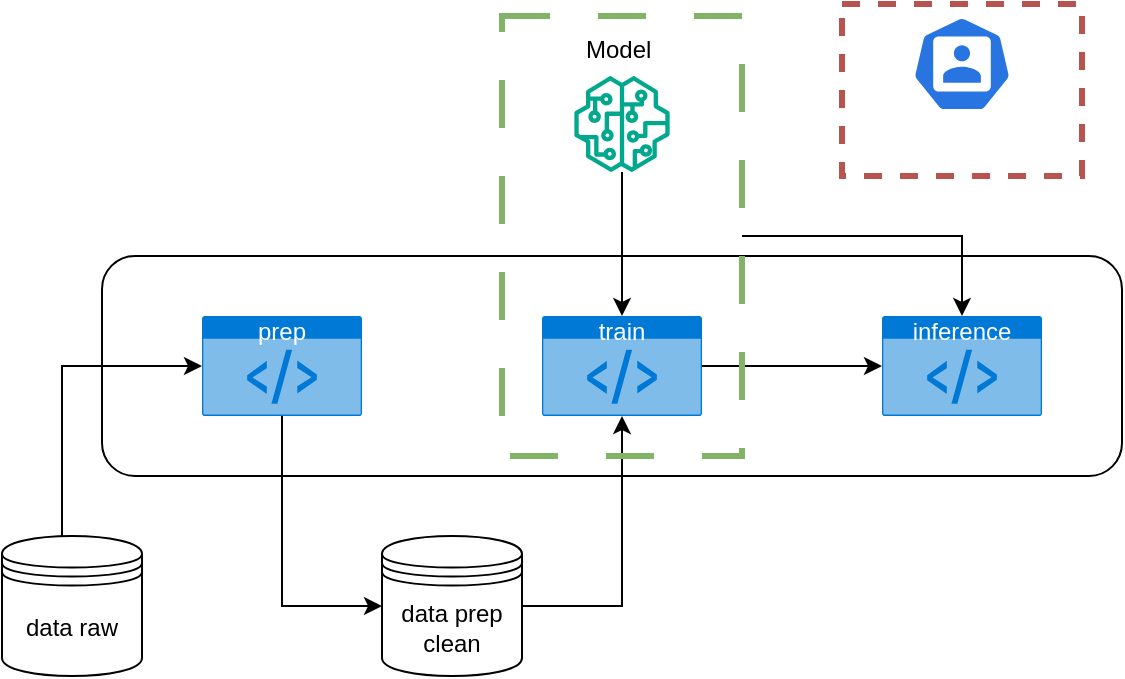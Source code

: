 <mxfile version="24.0.7" type="github">
  <diagram name="Página-1" id="k90E9KC2zX3IGT56wxrb">
    <mxGraphModel dx="1026" dy="565" grid="1" gridSize="10" guides="1" tooltips="1" connect="1" arrows="1" fold="1" page="1" pageScale="1" pageWidth="827" pageHeight="1169" math="0" shadow="0">
      <root>
        <mxCell id="0" />
        <mxCell id="1" parent="0" />
        <mxCell id="WJvdtLQP2YueHtUUwrKF-2" value="" style="rounded=1;whiteSpace=wrap;html=1;" vertex="1" parent="1">
          <mxGeometry x="80" y="140" width="510" height="110" as="geometry" />
        </mxCell>
        <mxCell id="WJvdtLQP2YueHtUUwrKF-12" style="edgeStyle=orthogonalEdgeStyle;rounded=0;orthogonalLoop=1;jettySize=auto;html=1;entryX=0;entryY=0.5;entryDx=0;entryDy=0;" edge="1" parent="1" source="WJvdtLQP2YueHtUUwrKF-1" target="WJvdtLQP2YueHtUUwrKF-11">
          <mxGeometry relative="1" as="geometry">
            <Array as="points">
              <mxPoint x="170" y="315" />
            </Array>
          </mxGeometry>
        </mxCell>
        <mxCell id="WJvdtLQP2YueHtUUwrKF-1" value="prep" style="html=1;whiteSpace=wrap;strokeColor=none;fillColor=#0079D6;labelPosition=center;verticalLabelPosition=middle;verticalAlign=top;align=center;fontSize=12;outlineConnect=0;spacingTop=-6;fontColor=#FFFFFF;sketch=0;shape=mxgraph.sitemap.script;" vertex="1" parent="1">
          <mxGeometry x="130" y="170" width="80" height="50" as="geometry" />
        </mxCell>
        <mxCell id="WJvdtLQP2YueHtUUwrKF-5" value="inference" style="html=1;whiteSpace=wrap;strokeColor=none;fillColor=#0079D6;labelPosition=center;verticalLabelPosition=middle;verticalAlign=top;align=center;fontSize=12;outlineConnect=0;spacingTop=-6;fontColor=#FFFFFF;sketch=0;shape=mxgraph.sitemap.script;" vertex="1" parent="1">
          <mxGeometry x="470" y="170" width="80" height="50" as="geometry" />
        </mxCell>
        <mxCell id="WJvdtLQP2YueHtUUwrKF-6" value="data raw" style="shape=datastore;whiteSpace=wrap;html=1;" vertex="1" parent="1">
          <mxGeometry x="30" y="280" width="70" height="70" as="geometry" />
        </mxCell>
        <mxCell id="WJvdtLQP2YueHtUUwrKF-8" style="edgeStyle=orthogonalEdgeStyle;rounded=0;orthogonalLoop=1;jettySize=auto;html=1;entryX=0;entryY=0.5;entryDx=0;entryDy=0;entryPerimeter=0;" edge="1" parent="1" target="WJvdtLQP2YueHtUUwrKF-1">
          <mxGeometry relative="1" as="geometry">
            <mxPoint x="60" y="280" as="sourcePoint" />
            <Array as="points">
              <mxPoint x="60" y="195" />
            </Array>
          </mxGeometry>
        </mxCell>
        <mxCell id="WJvdtLQP2YueHtUUwrKF-13" style="edgeStyle=orthogonalEdgeStyle;rounded=0;orthogonalLoop=1;jettySize=auto;html=1;" edge="1" parent="1" source="WJvdtLQP2YueHtUUwrKF-11" target="WJvdtLQP2YueHtUUwrKF-4">
          <mxGeometry relative="1" as="geometry" />
        </mxCell>
        <mxCell id="WJvdtLQP2YueHtUUwrKF-11" value="data prep&lt;div&gt;clean&lt;/div&gt;" style="shape=datastore;whiteSpace=wrap;html=1;" vertex="1" parent="1">
          <mxGeometry x="220" y="280" width="70" height="70" as="geometry" />
        </mxCell>
        <mxCell id="WJvdtLQP2YueHtUUwrKF-15" style="edgeStyle=orthogonalEdgeStyle;rounded=0;orthogonalLoop=1;jettySize=auto;html=1;" edge="1" parent="1" source="WJvdtLQP2YueHtUUwrKF-14" target="WJvdtLQP2YueHtUUwrKF-4">
          <mxGeometry relative="1" as="geometry" />
        </mxCell>
        <mxCell id="WJvdtLQP2YueHtUUwrKF-14" value="" style="sketch=0;outlineConnect=0;fontColor=#232F3E;gradientColor=none;fillColor=#01A88D;strokeColor=none;dashed=0;verticalLabelPosition=bottom;verticalAlign=top;align=center;html=1;fontSize=12;fontStyle=0;aspect=fixed;pointerEvents=1;shape=mxgraph.aws4.sagemaker_model;" vertex="1" parent="1">
          <mxGeometry x="316" y="50" width="48" height="48" as="geometry" />
        </mxCell>
        <mxCell id="WJvdtLQP2YueHtUUwrKF-19" style="edgeStyle=orthogonalEdgeStyle;rounded=0;orthogonalLoop=1;jettySize=auto;html=1;" edge="1" parent="1" source="WJvdtLQP2YueHtUUwrKF-4" target="WJvdtLQP2YueHtUUwrKF-5">
          <mxGeometry relative="1" as="geometry" />
        </mxCell>
        <mxCell id="WJvdtLQP2YueHtUUwrKF-4" value="train" style="html=1;whiteSpace=wrap;strokeColor=none;fillColor=#0079D6;labelPosition=center;verticalLabelPosition=middle;verticalAlign=top;align=center;fontSize=12;outlineConnect=0;spacingTop=-6;fontColor=#FFFFFF;sketch=0;shape=mxgraph.sitemap.script;" vertex="1" parent="1">
          <mxGeometry x="300" y="170" width="80" height="50" as="geometry" />
        </mxCell>
        <mxCell id="WJvdtLQP2YueHtUUwrKF-16" value="Model&amp;nbsp;&lt;div&gt;&lt;br&gt;&lt;/div&gt;&lt;div&gt;&lt;br&gt;&lt;/div&gt;&lt;div&gt;&lt;br&gt;&lt;/div&gt;&lt;div&gt;&lt;br&gt;&lt;/div&gt;&lt;div&gt;&lt;br&gt;&lt;/div&gt;&lt;div&gt;&lt;br&gt;&lt;/div&gt;&lt;div&gt;&lt;br&gt;&lt;/div&gt;&lt;div&gt;&lt;br&gt;&lt;/div&gt;&lt;div&gt;&lt;br&gt;&lt;/div&gt;&lt;div&gt;&lt;br&gt;&lt;/div&gt;&lt;div&gt;&lt;br&gt;&lt;/div&gt;&lt;div&gt;&lt;br&gt;&lt;/div&gt;&lt;div&gt;&lt;br&gt;&lt;/div&gt;" style="rounded=0;whiteSpace=wrap;html=1;fillColor=none;strokeColor=#82b366;dashed=1;dashPattern=8 8;strokeWidth=3;" vertex="1" parent="1">
          <mxGeometry x="280" y="20" width="120" height="220" as="geometry" />
        </mxCell>
        <mxCell id="WJvdtLQP2YueHtUUwrKF-20" style="edgeStyle=orthogonalEdgeStyle;rounded=0;orthogonalLoop=1;jettySize=auto;html=1;entryX=0.5;entryY=0;entryDx=0;entryDy=0;entryPerimeter=0;" edge="1" parent="1" source="WJvdtLQP2YueHtUUwrKF-16" target="WJvdtLQP2YueHtUUwrKF-5">
          <mxGeometry relative="1" as="geometry" />
        </mxCell>
        <mxCell id="WJvdtLQP2YueHtUUwrKF-21" value="" style="aspect=fixed;sketch=0;html=1;dashed=0;whitespace=wrap;fillColor=#2875E2;strokeColor=#ffffff;points=[[0.005,0.63,0],[0.1,0.2,0],[0.9,0.2,0],[0.5,0,0],[0.995,0.63,0],[0.72,0.99,0],[0.5,1,0],[0.28,0.99,0]];shape=mxgraph.kubernetes.icon2;prIcon=user" vertex="1" parent="1">
          <mxGeometry x="485" y="20" width="50" height="48" as="geometry" />
        </mxCell>
        <mxCell id="WJvdtLQP2YueHtUUwrKF-22" value="" style="rounded=0;whiteSpace=wrap;html=1;fillColor=none;strokeColor=#b85450;dashed=1;strokeWidth=3;" vertex="1" parent="1">
          <mxGeometry x="450" y="14" width="120" height="86" as="geometry" />
        </mxCell>
      </root>
    </mxGraphModel>
  </diagram>
</mxfile>
